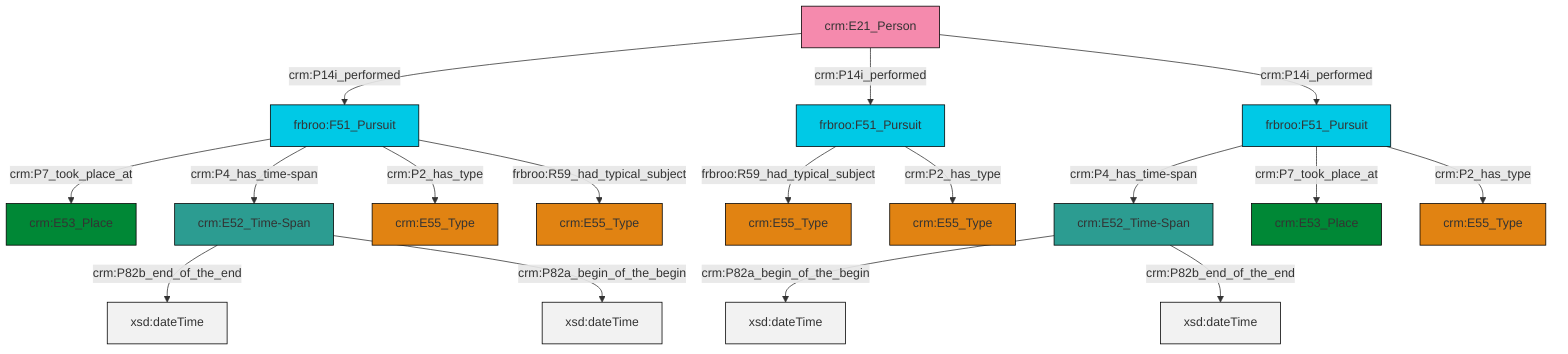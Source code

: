 graph TD
classDef Literal fill:#f2f2f2,stroke:#000000;
classDef CRM_Entity fill:#FFFFFF,stroke:#000000;
classDef Temporal_Entity fill:#00C9E6, stroke:#000000;
classDef Type fill:#E18312, stroke:#000000;
classDef Time-Span fill:#2C9C91, stroke:#000000;
classDef Appellation fill:#FFEB7F, stroke:#000000;
classDef Place fill:#008836, stroke:#000000;
classDef Persistent_Item fill:#B266B2, stroke:#000000;
classDef Conceptual_Object fill:#FFD700, stroke:#000000;
classDef Physical_Thing fill:#D2B48C, stroke:#000000;
classDef Actor fill:#f58aad, stroke:#000000;
classDef PC_Classes fill:#4ce600, stroke:#000000;
classDef Multi fill:#cccccc,stroke:#000000;

0["frbroo:F51_Pursuit"]:::Temporal_Entity -->|frbroo:R59_had_typical_subject| 1["crm:E55_Type"]:::Type
2["frbroo:F51_Pursuit"]:::Temporal_Entity -->|crm:P7_took_place_at| 3["crm:E53_Place"]:::Place
4["crm:E52_Time-Span"]:::Time-Span -->|crm:P82a_begin_of_the_begin| 5[xsd:dateTime]:::Literal
8["frbroo:F51_Pursuit"]:::Temporal_Entity -->|crm:P4_has_time-span| 4["crm:E52_Time-Span"]:::Time-Span
8["frbroo:F51_Pursuit"]:::Temporal_Entity -->|crm:P7_took_place_at| 11["crm:E53_Place"]:::Place
9["crm:E21_Person"]:::Actor -->|crm:P14i_performed| 2["frbroo:F51_Pursuit"]:::Temporal_Entity
2["frbroo:F51_Pursuit"]:::Temporal_Entity -->|crm:P4_has_time-span| 14["crm:E52_Time-Span"]:::Time-Span
2["frbroo:F51_Pursuit"]:::Temporal_Entity -->|crm:P2_has_type| 6["crm:E55_Type"]:::Type
9["crm:E21_Person"]:::Actor -->|crm:P14i_performed| 0["frbroo:F51_Pursuit"]:::Temporal_Entity
2["frbroo:F51_Pursuit"]:::Temporal_Entity -->|frbroo:R59_had_typical_subject| 16["crm:E55_Type"]:::Type
4["crm:E52_Time-Span"]:::Time-Span -->|crm:P82b_end_of_the_end| 19[xsd:dateTime]:::Literal
14["crm:E52_Time-Span"]:::Time-Span -->|crm:P82b_end_of_the_end| 21[xsd:dateTime]:::Literal
0["frbroo:F51_Pursuit"]:::Temporal_Entity -->|crm:P2_has_type| 12["crm:E55_Type"]:::Type
9["crm:E21_Person"]:::Actor -->|crm:P14i_performed| 8["frbroo:F51_Pursuit"]:::Temporal_Entity
8["frbroo:F51_Pursuit"]:::Temporal_Entity -->|crm:P2_has_type| 23["crm:E55_Type"]:::Type
14["crm:E52_Time-Span"]:::Time-Span -->|crm:P82a_begin_of_the_begin| 32[xsd:dateTime]:::Literal